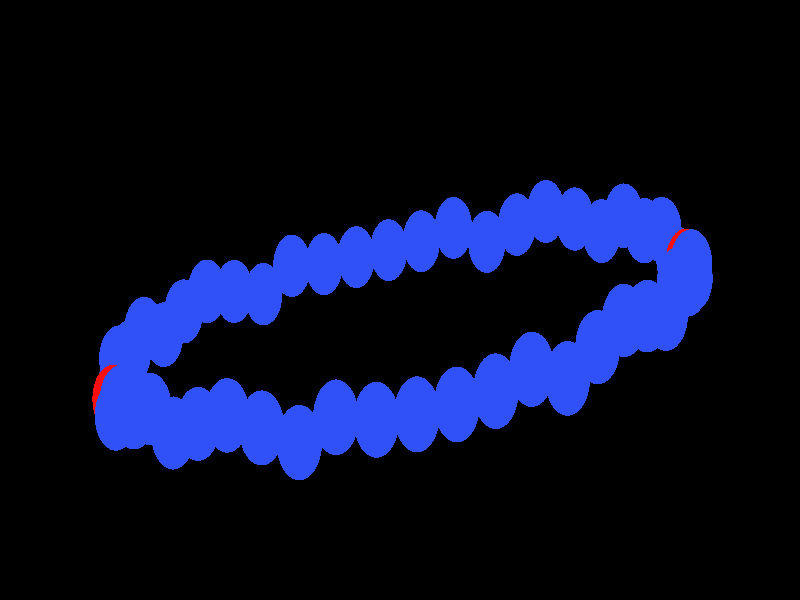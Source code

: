 // ******************************************************
// Created by Jmol 14.6.4_2016.11.05  2016-11-10 03:30
//
// This script was generated on Thu, 10 Oct 2019 16:53:38 +0530
// ******************************************************

/****** Jmol Embedded Script **** 
# Jmol state version 14.6.4_2016.11.05  2016-11-10 03:30;

function _setWindowState() {
# preferredWidthHeight -1 -1;
# width -1;
# height -1;
  stateVersion = 1406004;
  background [x000000];
  axis1Color = "[xff0000]";
  axis2Color = "[x008000]";
  axis3Color = "[x0000ff]";
  set ambientPercent 45;
  set diffusePercent 84;
  set specular true;
  set specularPercent 22;
  set specularPower 40;
  set specularExponent 6;
  set celShading false;
  set celShadingPower 10;
  set zShadePower 3;
}

function _setFileState() {

  set allowEmbeddedScripts false;
  set appendNew true;
  set appletProxy "";
  set applySymmetryToBonds false;
  set autoBond true;
  set bondRadiusMilliAngstroms 150;
  set bondTolerance 0.45;
  set defaultLattice {0.0 0.0 0.0};
  set defaultLoadFilter "";
  set defaultLoadScript "";
  set defaultStructureDssp true;
  set defaultVDW Auto;
  set forceAutoBond false;
  #set defaultDirectory "/home/sid/Documents/repos/phy453/diffeqn/coupled";
  #set loadFormat "https://files.rcsb.org/download/%FILE.pdb";
  #set loadLigandFormat "https://files.rcsb.org/ligands/download/%FILE.cif";
  #set smilesUrlFormat "https://cactus.nci.nih.gov/chemical/structure/%FILE/file?format=sdf&get3d=true";
  #set nihResolverFormat "https://cactus.nci.nih.gov/chemical/structure/%FILE";
  #set pubChemFormat "https://pubchem.ncbi.nlm.nih.gov/rest/pug/compound/%FILE/SDF?record_type=3d";
  #set edsUrlFormat "http://eds.bmc.uu.se/eds/dfs/%c2%c3/%file/%file.omap";
  #set edsUrlFormatDiff "http://eds.bmc.uu.se/eds/dfs/%c2%c3/%file/%file_diff.omap";
  #set edsUrlCutoff "http://eds.bmc.uu.se/eds/dfs/%c2%c3/%file/%file.sfdat";
  set bondingVersion 0;
  set legacyAutoBonding false;
  set legacyHAddition false;
  set legacyJavaFloat false;
  set minBondDistance 0.4;
  set minimizationCriterion  0.001;
  set minimizationSteps  100;
  set multipleBondBananas false;
  set pdbAddHydrogens false;
  set pdbGetHeader false;
  set pdbSequential false;
  set percentVdwAtom 23;
  set smallMoleculeMaxAtoms 40000;
  set smartAromatic true;
  load /*file*/"./jmol_data.xyz";

}

function _setParameterState() {

   set defaultanglelabel "%VALUE %UNITS";
   set defaultcolorscheme "jmol";
   set defaultdistancelabel "%VALUE %UNITS";
   set defaultdrawarrowscale 0.5;
   set defaultlabelpdb "%m%r";
   set defaultlabelxyz "%a";
   set defaultlattice "{0 0 0}";
   set defaultloadfilter "";
   set defaultloadscript "";
   set defaulttorsionlabel "%VALUE %UNITS";
   set defaulttranslucent 0.5;
   set defaultvdw "Auto";
  set allowembeddedscripts true;
  set allowmoveatoms false;
  set allowrotateselected false;
  set animationmode "loop";
  set appletproxy "";
  set applysymmetrytobonds false;
  set atomtypes "";
  set autobond true;
  set autofps false;
  set axes window;
  set axesmode 0;
  set axesoffset 0.0;
  set axesscale 2.0;
  set backbonesteps false;
  set bondmodeor false;
  set bondradiusmilliangstroms 150;
  set bondtolerance 0.45;
  set cartoonbaseedges false;
  set cartoonfancy false;
  set cartoonladders false;
  set cartoonrockets false;
  set chaincasesensitive false;
  set dataseparator "~~~";
  set defaultstructuredssp true;
  set delaymaximumms 0;
  set dipolescale 1.0;
  set disablepopupmenu false;
  set displaycellparameters true;
  set dotdensity 3;
  set dotscale 1;
  set dotsselectedonly false;
  set dotsurface true;
  set dragselected false;
  set drawfontsize 14.0;
  set drawhover false;
  set dsspcalculatehydrogenalways true;
  set edsurlformatdiff "http://eds.bmc.uu.se/eds/dfs/%c2%c3/%file/%file_diff.omap";
  set ellipsoidarcs false;
  set ellipsoidarrows false;
  set ellipsoidaxes false;
  set ellipsoidaxisdiameter 0.02;
  set ellipsoidball true;
  set ellipsoiddotcount 200;
  set ellipsoiddots false;
  set ellipsoidfill false;
  set energyunits "kJ";
  set forceautobond false;
  set gestureswipefactor 1.0;
  set greyscalerendering false;
  set hbondsangleminimum 90.0;
  set hbondsbackbone false;
  set hbondsdistancemaximum 3.25;
  set hbondsrasmol true;
  set hbondssolid false;
  set helixstep 1;
  set helppath "http://chemapps.stolaf.edu/jmol/docs/index.htm";
  set hermitelevel 0;
  set hiddenlinesdashed false;
  set hidenameinpopup false;
  set hidenavigationpoint false;
  set highresolution false;
  set hoverdelay 0.5;
  set isosurfacekey false;
  set isosurfacepropertysmoothing true;
  set isosurfacepropertysmoothingpower 7;
  set justifymeasurements false;
  set loadatomdatatolerance 0.01;
  set measureallmodels false;
  set measurementlabels true;
  set meshscale 1;
  set messagestylechime false;
  set minbonddistance 0.4;
  set minimizationcriterion 0.001;
  set minimizationrefresh true;
  set minimizationsilent false;
  set minimizationsteps 100;
  set minpixelselradius 6;
  set modulationscale 1.0;
  set monitorenergy false;
  set multiplebondbananas false;
  set multiplebondradiusfactor 0.0;
  set multiplebondspacing -1.0;
  set navigationperiodic false;
  set navigationspeed 5.0;
  set nmrpredictformat "http://www.nmrdb.org/service/predictor?POST?molfile=";
  set nmrurlformat "http://www.nmrdb.org/new_predictor?POST?molfile=";
  set partialdots false;
  set particleradius 20.0;
  set pdbaddhydrogens false;
  set pdbgetheader false;
  set pdbsequential false;
  set percentvdwatom 23;
  set pickingspinrate 10;
  set pointgroupdistancetolerance 0.2;
  set pointgrouplineartolerance 8.0;
  set propertyatomnumbercolumncount 0;
  set propertyatomnumberfield 0;
  set propertycolorscheme "roygb";
  set propertydatacolumncount 0;
  set propertydatafield 0;
  set quaternionframe "p";
  set rangeselected false;
  set ribbonaspectratio 16;
  set ribbonborder false;
  set rocketbarrels false;
  set selecthetero true;
  set selecthydrogen true;
  set sheetsmoothing 1.0;
  set showhiddenselectionhalos false;
  set showhydrogens true;
  set showmeasurements true;
  set showmodulationvectors false;
  set showmultiplebonds true;
  set shownavigationpointalways false;
  set showunitcelldetails true;
  set slabbyatom false;
  set slabbymolecule false;
  set smallmoleculemaxatoms 40000;
  set smartaromatic true;
  set solventprobe false;
  set solventproberadius 1.2;
  set ssbondsbackbone false;
  set starwidth 0.05;
  set stereodegrees -5;
  set strandcountformeshribbon 7;
  set strandcountforstrands 5;
  set strutdefaultradius 0.3;
  set strutlengthmaximum 7.0;
  set strutsmultiple false;
  set strutspacing 6;
  set tracealpha true;
  set translucent true;
  set twistedsheets false;
  set usenumberlocalization true;
  set vectorscale 1.0;
  set vectorscentered false;
  set vectorsymmetry false;
  set vectortrail 0;
  set vibrationscale 0.5;
  set waitformoveto true;
  set wireframerotation false;
  set zdepth 0;
  set zoomheight false;
  set zoomlarge true;
  set zslab 50;

}

function _setModelState() {

  select BONDS ({0:50099});
  wireframe 0.0;


  frank on;
  font frank 16.0 SansSerif Plain;
  select *;
  set fontScaling false;

}

function _setFrameState() {
# frame state;
# modelCount 501;
# first 1.1;
# last 1.501;
  frame RANGE 1.1 1.501;
  animation DIRECTION +1;
  animation FPS 10;
  animation MODE loop 1.0 1.0;
  model 1.285;
  animation PLAY;
}

function _setPerspectiveState() {
  set perspectiveModel 11;
  set scaleAngstromsPerInch 0.0;
  set perspectiveDepth true;
  set visualRange 5.0;
  set cameraDepth 3.0;
  boundbox corners {-5.0 -4.990134 -0.31771982} {5.0 4.990134 0.79999995} # volume = 111.55142;
  center {0.0 0.0 0.24114007};
   moveto -1.0 {0 0 1 0} 100.0 0.0 0.0 {0.0 0.0 0.24114007} 6.8763175 {0 0 0} 0 0 0 3.0 0.0 0.0;
  save orientation "default";
  moveto 0.0 { -995 -82 54 80.43} 100.0 0.0 0.0 {0.0 0.0 0.24114007} 6.8763175 {0 0 0} 0 0 0 3.0 0.0 0.0;;
  slab 100;depth 0;
  set slabRange 0.0;
  set spinX 0; set spinY 30; set spinZ 0; set spinFps 30;  set navX 0; set navY 0; set navZ 0; set navFps 10;
}

function _setSelectionState() {
  select ({0:25049});
  set hideNotSelected false;
}

function _setState() {
  initialize;
  set refreshing false;
  _setWindowState;
  _setFileState;
  _setParameterState;
  _setModelState;
  _setFrameState;
  _setPerspectiveState;
  _setSelectionState;
  set refreshing true;
  set antialiasDisplay false;
  set antialiasTranslucent true;
  set antialiasImages true;
}

_setState;

**/
// Jmol perspective:
// screen width height dim: 1362 617 1362
// perspectiveDepth: true
// cameraDistance(angstroms): 48.13422
// aperatureAngle(degrees): 16.260204
// scalePixelsPerAngstrom: 98.890144
// light source: {-0.34815532, -0.34815532, 0.87038827}
// lighting:   set ambientPercent 45;   set diffusePercent 84;   set specular true;   set specularPercent 22;   set specularPower 40;   set specularExponent 6;   set celShading false;   set celShadingPower 10;   set zShadePower 3;   set zDepth 0;   set zSlab 50;   set zShade false; 
// center: {0.0, 0.0, 0.24114007}
// rotationRadius: 6.8763175
// boundboxCenter: {0.0, 0.0, 0.24114007}
// translationOffset: 
// zoom: 100.0
// moveto command: moveto 1.0 { -995 -82 54 80.43} 100.0 0.0 0.0 {0.0 0.0 0.24114007} 6.8763175 {0 0 0} 0 0 0 3.0 0.0 0.0;

// ******************************************************
// Declare the resolution, camera, and light sources.
// ******************************************************

// NOTE: if you plan to render at a different resolution,
// be sure to update the following two lines to maintain
// the correct aspect ratio.

#declare Width = 1362;
#declare Height = 617;
#declare minScreenDimension = 617;
#declare showAtoms = true;
#declare showBonds = true;
#declare noShadows = true;
camera{
  perspective
  angle 16.260204
  right < 1362, 0, 0>
  up < 0, -617, 0 >
  sky < 0, -1, 0 >
  location < 681.0, 308.5, 0>
  look_at < 681.0, 308.5, 1000 >
}

background { color rgb <0.0,0.0,0.0> }

light_source { <-474.18753,-474.18753, -1185.4689>  rgb <0.6,0.6,0.6> }


// ***********************************************
// macros for common shapes
// ***********************************************

#default { finish {
  ambient 0.45
  diffuse 0.84
  specular 0.22
  roughness .00001
  metallic
  phong 0.9
  phong_size 120
}}

#macro check_shadow()
 #if (noShadows)
  no_shadow 
 #end
#end

#declare slabZ = 0;
#declare depthZ = 2147483647;
#declare dzSlab = 10;
#declare dzDepth = dzSlab;
#declare dzStep = 0.001;

#macro clip()
  clipped_by { box {<0,0,slabZ>,<Width,Height,depthZ>} }
#end

#macro circleCap(Z,RADIUS,R,G,B,T)
// cap for lower clip
 #local cutDiff = Z - slabZ;
 #local cutRadius2 = (RADIUS*RADIUS) - (cutDiff*cutDiff);
 #if (cutRadius2 > 0)
  #local cutRadius = sqrt(cutRadius2);
  #if (dzSlab > 0)
   #declare dzSlab = dzSlab - dzStep;
  #end
  cylinder{<X,Y,slabZ-dzSlab>,<X,Y,(slabZ+1)>,cutRadius
   pigment{rgbt<R,G,B,T>}
   translucentFinish(T)
   check_shadow()}
 #end
// cap for upper clip
 #declare cutDiff = Z - depthZ;
 #declare cutRadius2 = (RADIUS*RADIUS) - (cutDiff*cutDiff);
 #if (cutRadius2 > 0)
  #local cutRadius = sqrt(cutRadius2);
  #if (dzDepth > 0)
   #declare dzDepth = dzDepth - dzStep;
  #end
  cylinder{<X,Y,depthZ+dzDepth>,<X,Y,(depthZ-1)>,cutRadius
   pigment{rgbt<R,G,B,T>}
   translucentFinish(T)
   check_shadow()}
 #end
#end

#macro translucentFinish(T)
 #local shineFactor = T;
 #if (T <= 0.25)
  #declare shineFactor = (1.0-4*T);
 #end
 #if (T > 0.25)
  #declare shineFactor = 0;
 #end
 finish {
  ambient 0.45
  diffuse 0.84
  specular 0.22
  roughness .00001
  metallic shineFactor
  phong 0.9*shineFactor
  phong_size 120*shineFactor
}#end

#macro a(X,Y,Z,RADIUS,R,G,B,T)
 sphere{<X,Y,Z>,RADIUS
  pigment{rgbt<R,G,B,T>}
  translucentFinish(T)
  clip()
  check_shadow()}
#end

#macro q(XX,YY,ZZ,XY,XZ,YZ,X,Y,Z,J,R,G,B,T)
 quadric{<XX,YY,ZZ>,<XY,XZ,YZ>,<X,Y,Z>,J
  pigment{rgbt<R,G,B,T>}
  translucentFinish(T)
  clip()
  check_shadow()}
#end

#macro b(X1,Y1,Z1,RADIUS1,X2,Y2,Z2,RADIUS2,R,G,B,T)
 cone{<X1,Y1,Z1>,RADIUS1,<X2,Y2,Z2>,RADIUS2
  pigment{rgbt<R,G,B,T>}
  translucentFinish(T)
  clip()
  check_shadow()}
#end

#macro c(X1,Y1,Z1,RADIUS1,X2,Y2,Z2,RADIUS2,R,G,B,T)
 cone{<X1,Y1,Z1>,RADIUS1,<X2,Y2,Z2>,RADIUS2 open
  pigment{rgbt<R,G,B,T>}
  translucentFinish(T)
  clip()
  check_shadow()}
#end

a(1172.0,269.0,4808.0,34.5,1.0,0.0546875,0.0546875,0)
a(1162.0,266.0,4870.0,35.0,0.19140625,0.31640625,0.97265625,0)
a(1141.0,234.0,4924.0,35.0,0.19140625,0.31640625,0.97265625,0)
a(1116.0,234.0,4982.0,35.0,0.19140625,0.31640625,0.97265625,0)
a(1083.0,217.0,5033.0,35.0,0.19140625,0.31640625,0.97265625,0)
a(1047.0,233.0,5084.0,35.0,0.19140625,0.31640625,0.97265625,0)
a(1001.0,219.0,5126.0,35.0,0.19140625,0.31640625,0.97265625,0)
a(950.0,210.0,5162.0,35.0,0.19140625,0.31640625,0.97265625,0)
a(898.0,224.0,5196.0,35.0,0.19140625,0.31640625,0.97265625,0)
a(843.0,243.0,5223.0,35.0,0.19140625,0.31640625,0.97265625,0)
a(781.0,227.0,5237.0,35.0,0.19140625,0.31640625,0.97265625,0)
a(721.0,242.0,5248.0,35.0,0.19140625,0.31640625,0.97265625,0)
a(660.0,252.0,5251.0,35.0,0.19140625,0.31640625,0.97265625,0)
a(599.0,260.0,5246.0,35.0,0.19140625,0.31640625,0.97265625,0)
a(539.0,268.0,5232.0,35.0,0.19140625,0.31640625,0.97265625,0)
a(480.0,270.0,5210.0,35.0,0.19140625,0.31640625,0.97265625,0)
a(428.0,302.0,5186.0,35.0,0.19140625,0.31640625,0.97265625,0)
a(376.0,299.0,5149.0,35.0,0.19140625,0.31640625,0.97265625,0)
a(329.0,299.0,5107.0,35.0,0.19140625,0.31640625,0.97265625,0)
a(290.0,321.0,5063.0,35.0,0.19140625,0.31640625,0.97265625,0)
a(258.0,346.0,5014.0,35.0,0.19140625,0.31640625,0.97265625,0)
a(228.0,340.0,4957.0,35.0,0.19140625,0.31640625,0.97265625,0)
a(210.0,364.0,4901.0,35.0,0.19140625,0.31640625,0.97265625,0)
a(196.0,370.0,4841.0,35.0,0.19140625,0.31640625,0.97265625,0)
a(195.0,405.0,4784.0,35.0,0.19140625,0.31640625,0.97265625,0)
a(197.0,409.0,4722.0,34.5,1.0,0.0546875,0.0546875,0)
a(208.0,425.0,4662.0,35.0,0.19140625,0.31640625,0.97265625,0)
a(223.0,408.0,4599.0,35.0,0.19140625,0.31640625,0.97265625,0)
a(250.0,420.0,4544.0,35.0,0.19140625,0.31640625,0.97265625,0)
a(280.0,414.0,4489.0,35.0,0.19140625,0.31640625,0.97265625,0)
a(321.0,436.0,4444.0,35.0,0.19140625,0.31640625,0.97265625,0)
a(364.0,426.0,4398.0,35.0,0.19140625,0.31640625,0.97265625,0)
a(412.0,417.0,4359.0,35.0,0.19140625,0.31640625,0.97265625,0)
a(467.0,428.0,4330.0,35.0,0.19140625,0.31640625,0.97265625,0)
a(526.0,441.0,4308.0,35.0,0.19140625,0.31640625,0.97265625,0)
a(583.0,417.0,4287.0,35.0,0.19140625,0.31640625,0.97265625,0)
a(645.0,419.0,4278.0,35.0,0.19140625,0.31640625,0.97265625,0)
a(707.0,414.0,4277.0,35.0,0.19140625,0.31640625,0.97265625,0)
a(768.0,405.0,4282.0,35.0,0.19140625,0.31640625,0.97265625,0)
a(828.0,393.0,4295.0,35.0,0.19140625,0.31640625,0.97265625,0)
a(884.0,373.0,4314.0,35.0,0.19140625,0.31640625,0.97265625,0)
a(941.0,382.0,4345.0,35.0,0.19140625,0.31640625,0.97265625,0)
a(990.0,353.0,4376.0,35.0,0.19140625,0.31640625,0.97265625,0)
a(1034.0,328.0,4414.0,35.0,0.19140625,0.31640625,0.97265625,0)
a(1075.0,324.0,4461.0,35.0,0.19140625,0.31640625,0.97265625,0)
a(1110.0,323.0,4514.0,35.0,0.19140625,0.31640625,0.97265625,0)
a(1135.0,291.0,4565.0,35.0,0.19140625,0.31640625,0.97265625,0)
a(1156.0,290.0,4624.0,35.0,0.19140625,0.31640625,0.97265625,0)
a(1168.0,272.0,4683.0,35.0,0.19140625,0.31640625,0.97265625,0)
a(1176.0,286.0,4748.0,35.0,0.19140625,0.31640625,0.97265625,0)
